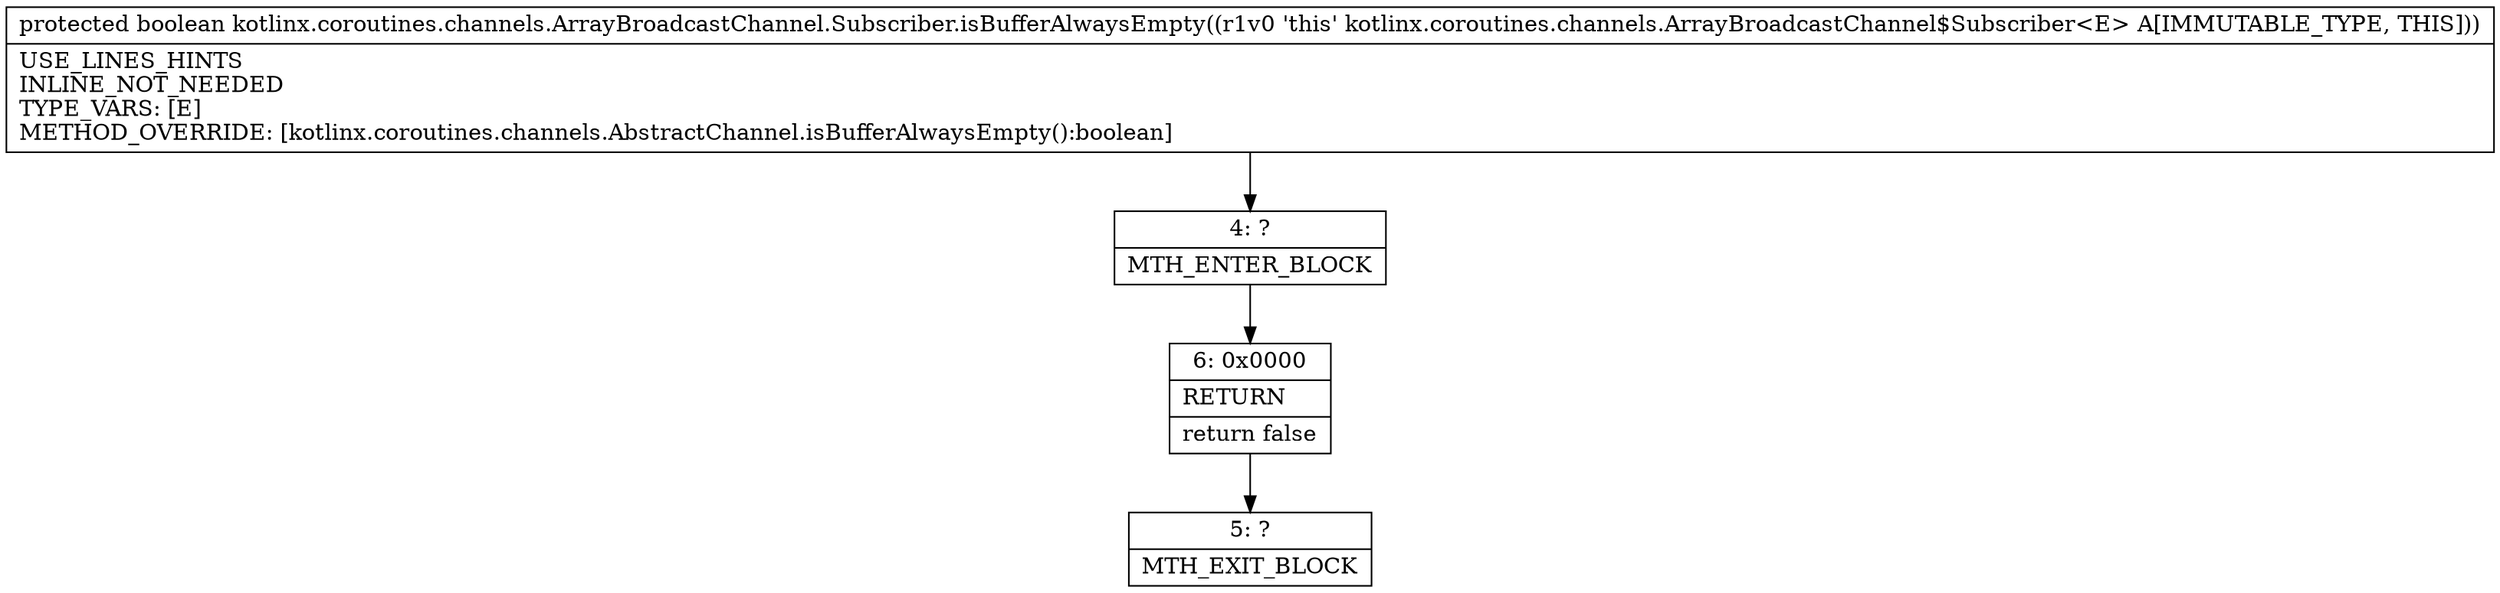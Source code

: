 digraph "CFG forkotlinx.coroutines.channels.ArrayBroadcastChannel.Subscriber.isBufferAlwaysEmpty()Z" {
Node_4 [shape=record,label="{4\:\ ?|MTH_ENTER_BLOCK\l}"];
Node_6 [shape=record,label="{6\:\ 0x0000|RETURN\l|return false\l}"];
Node_5 [shape=record,label="{5\:\ ?|MTH_EXIT_BLOCK\l}"];
MethodNode[shape=record,label="{protected boolean kotlinx.coroutines.channels.ArrayBroadcastChannel.Subscriber.isBufferAlwaysEmpty((r1v0 'this' kotlinx.coroutines.channels.ArrayBroadcastChannel$Subscriber\<E\> A[IMMUTABLE_TYPE, THIS]))  | USE_LINES_HINTS\lINLINE_NOT_NEEDED\lTYPE_VARS: [E]\lMETHOD_OVERRIDE: [kotlinx.coroutines.channels.AbstractChannel.isBufferAlwaysEmpty():boolean]\l}"];
MethodNode -> Node_4;Node_4 -> Node_6;
Node_6 -> Node_5;
}

